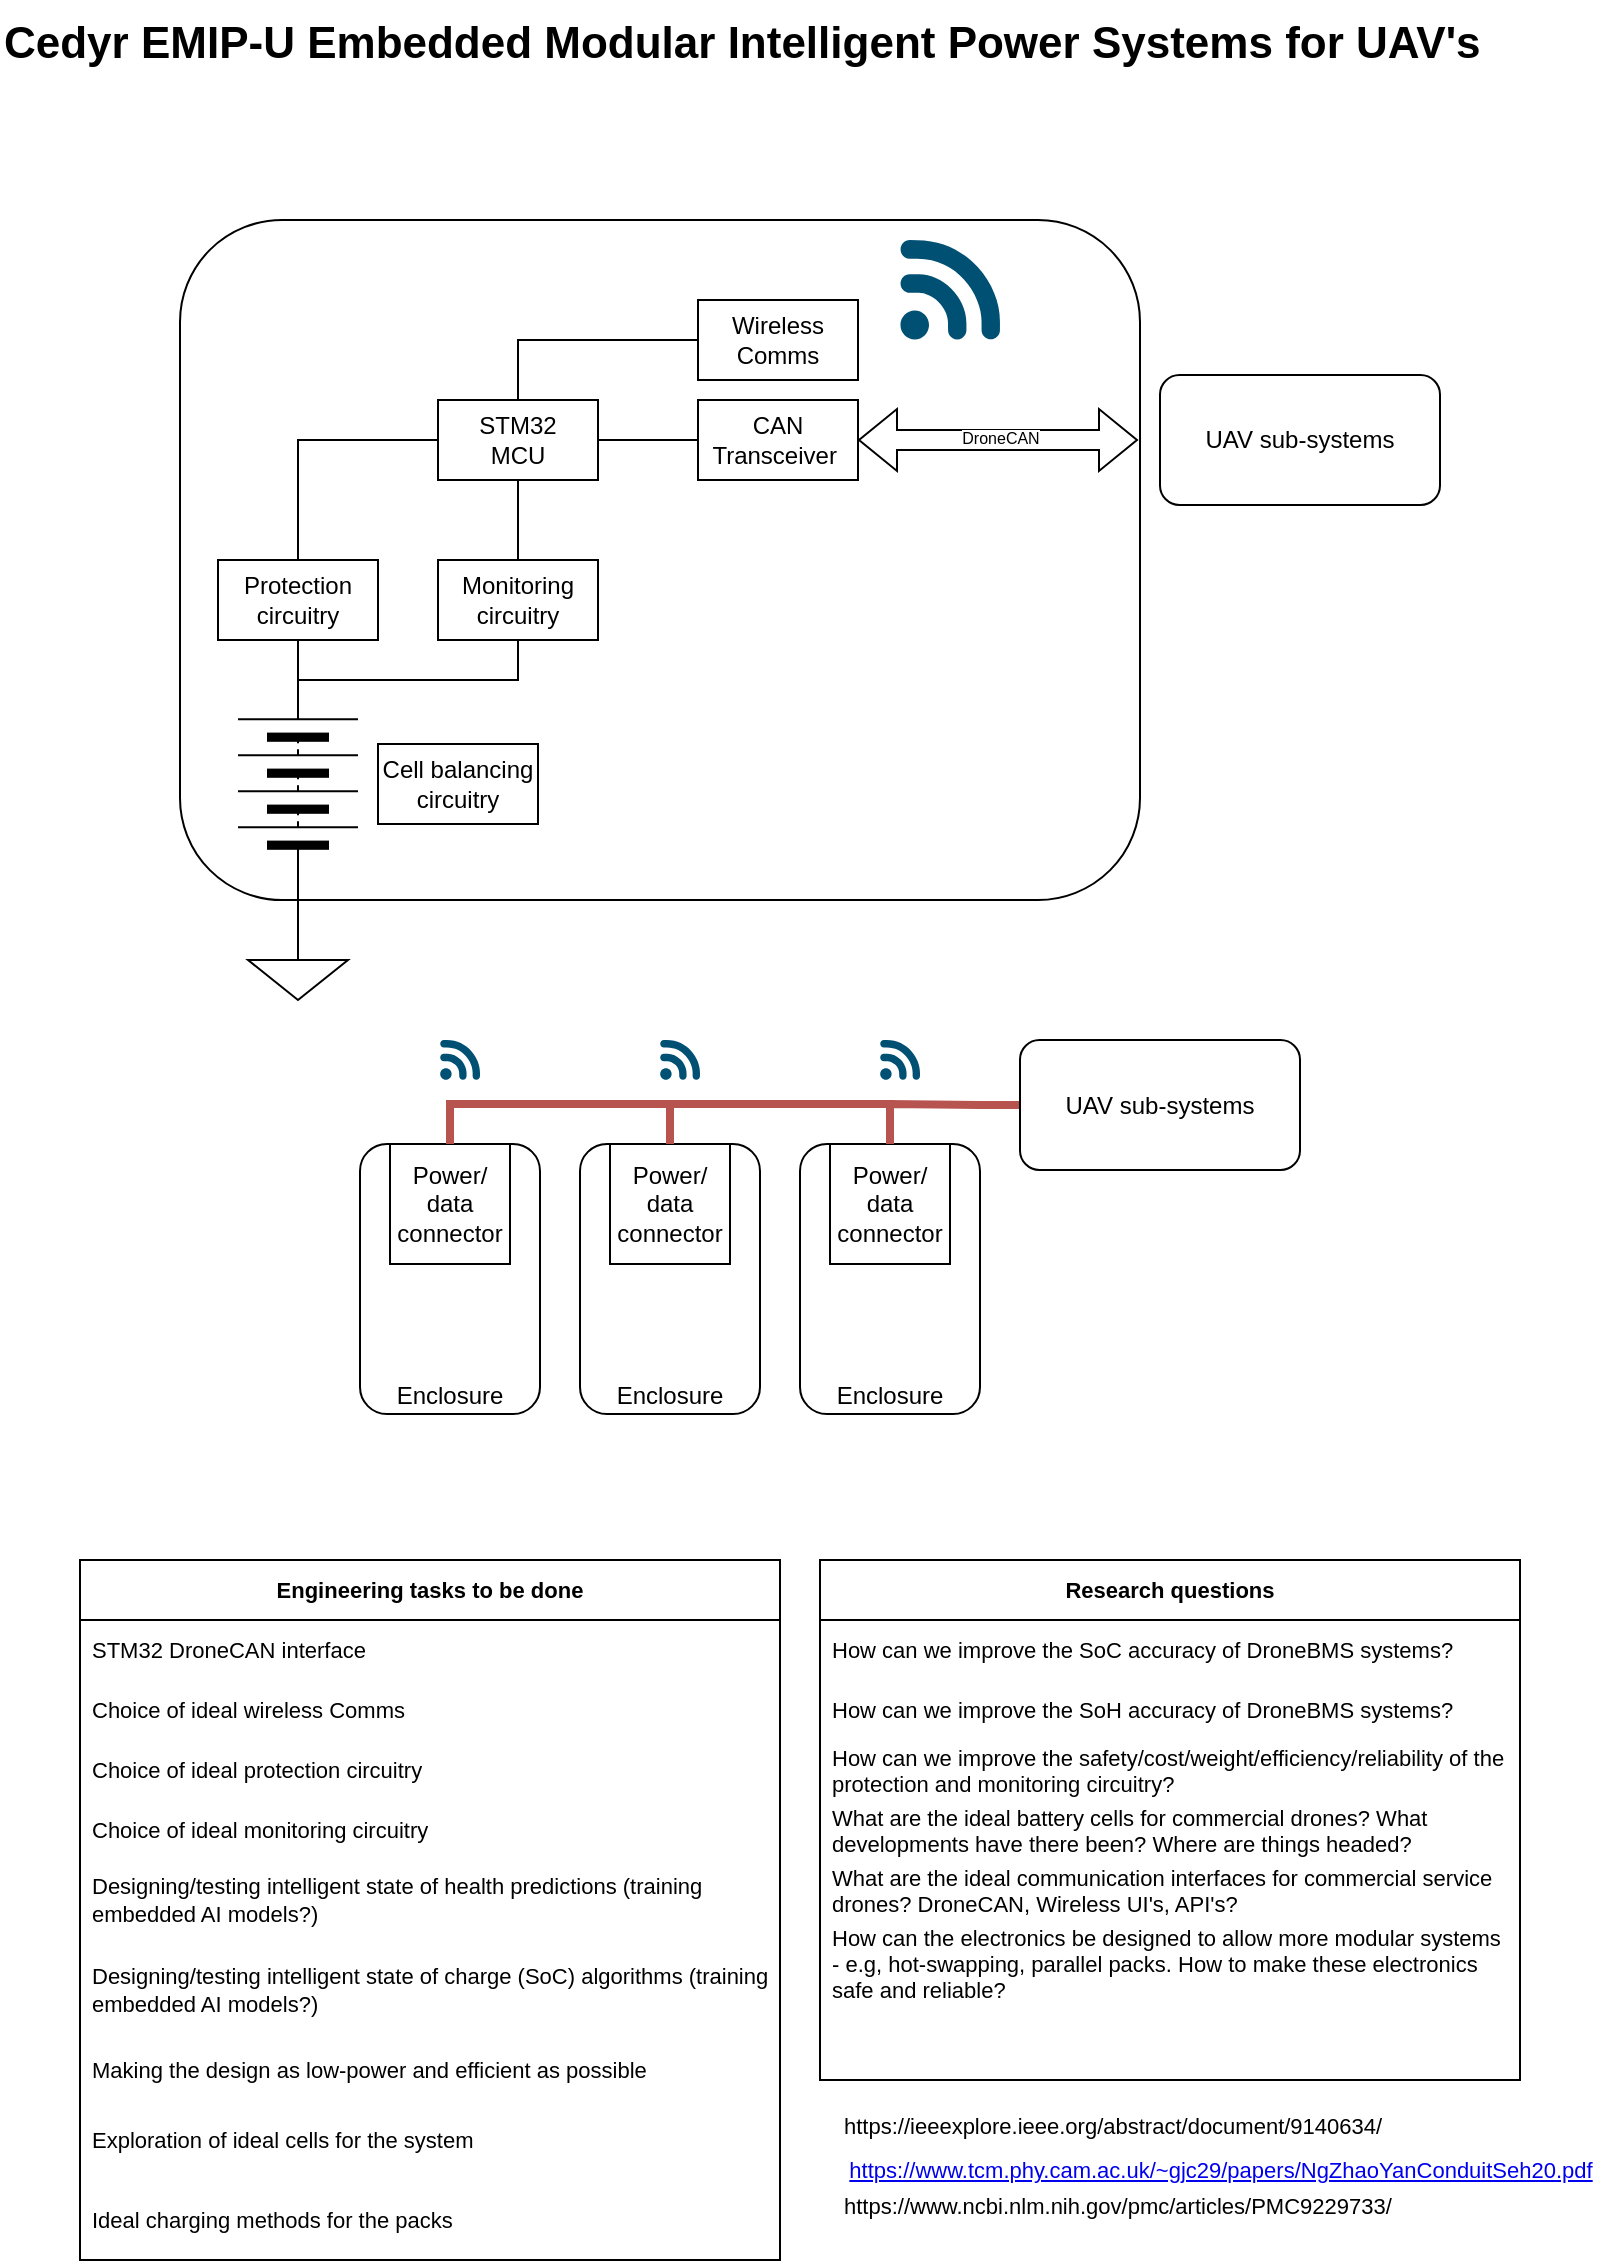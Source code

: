 <mxfile version="21.1.0" type="github">
  <diagram name="Project introduction" id="pe__hUXtVgjO9Dz1FMSX">
    <mxGraphModel dx="1026" dy="691" grid="1" gridSize="10" guides="1" tooltips="1" connect="1" arrows="1" fold="1" page="1" pageScale="1" pageWidth="827" pageHeight="1169" math="0" shadow="0">
      <root>
        <mxCell id="0" />
        <mxCell id="1" parent="0" />
        <mxCell id="lFPvic3o06fYYUPhfODJ-26" style="edgeStyle=orthogonalEdgeStyle;shape=connector;rounded=0;orthogonalLoop=1;jettySize=auto;html=1;exitX=0;exitY=0.5;exitDx=0;exitDy=0;entryX=0.5;entryY=0;entryDx=0;entryDy=0;entryPerimeter=0;labelBackgroundColor=default;strokeColor=default;fontFamily=Helvetica;fontSize=11;fontColor=default;endArrow=none;endFill=0;" parent="1" source="lFPvic3o06fYYUPhfODJ-2" target="lFPvic3o06fYYUPhfODJ-24" edge="1">
          <mxGeometry relative="1" as="geometry" />
        </mxCell>
        <mxCell id="lFPvic3o06fYYUPhfODJ-2" value="" style="pointerEvents=1;verticalLabelPosition=bottom;shadow=0;dashed=0;align=center;html=1;verticalAlign=top;shape=mxgraph.electrical.miscellaneous.batteryStack;rotation=-90;" parent="1" vertex="1">
          <mxGeometry x="139" y="382" width="100" height="60" as="geometry" />
        </mxCell>
        <mxCell id="lFPvic3o06fYYUPhfODJ-3" value="Cell balancing circuitry" style="rounded=0;whiteSpace=wrap;html=1;" parent="1" vertex="1">
          <mxGeometry x="229" y="392" width="80" height="40" as="geometry" />
        </mxCell>
        <mxCell id="lFPvic3o06fYYUPhfODJ-16" style="edgeStyle=orthogonalEdgeStyle;rounded=0;orthogonalLoop=1;jettySize=auto;html=1;exitX=0.5;exitY=1;exitDx=0;exitDy=0;endArrow=none;endFill=0;" parent="1" source="lFPvic3o06fYYUPhfODJ-6" edge="1">
          <mxGeometry relative="1" as="geometry">
            <mxPoint x="189" y="360" as="targetPoint" />
          </mxGeometry>
        </mxCell>
        <mxCell id="lFPvic3o06fYYUPhfODJ-6" value="Protection circuitry" style="rounded=0;whiteSpace=wrap;html=1;" parent="1" vertex="1">
          <mxGeometry x="149" y="300" width="80" height="40" as="geometry" />
        </mxCell>
        <mxCell id="lFPvic3o06fYYUPhfODJ-15" style="edgeStyle=orthogonalEdgeStyle;rounded=0;orthogonalLoop=1;jettySize=auto;html=1;exitX=0.5;exitY=1;exitDx=0;exitDy=0;entryX=0.85;entryY=0.5;entryDx=0;entryDy=0;entryPerimeter=0;endArrow=none;endFill=0;" parent="1" source="lFPvic3o06fYYUPhfODJ-8" target="lFPvic3o06fYYUPhfODJ-2" edge="1">
          <mxGeometry relative="1" as="geometry">
            <Array as="points">
              <mxPoint x="299" y="360" />
              <mxPoint x="189" y="360" />
            </Array>
          </mxGeometry>
        </mxCell>
        <mxCell id="lFPvic3o06fYYUPhfODJ-8" value="Monitoring circuitry" style="rounded=0;whiteSpace=wrap;html=1;" parent="1" vertex="1">
          <mxGeometry x="259" y="300" width="80" height="40" as="geometry" />
        </mxCell>
        <mxCell id="lFPvic3o06fYYUPhfODJ-18" style="edgeStyle=orthogonalEdgeStyle;rounded=0;orthogonalLoop=1;jettySize=auto;html=1;exitX=0;exitY=0.5;exitDx=0;exitDy=0;endArrow=none;endFill=0;" parent="1" source="lFPvic3o06fYYUPhfODJ-17" target="lFPvic3o06fYYUPhfODJ-6" edge="1">
          <mxGeometry relative="1" as="geometry" />
        </mxCell>
        <mxCell id="lFPvic3o06fYYUPhfODJ-19" style="edgeStyle=orthogonalEdgeStyle;shape=connector;rounded=0;orthogonalLoop=1;jettySize=auto;html=1;exitX=0.5;exitY=1;exitDx=0;exitDy=0;entryX=0.5;entryY=0;entryDx=0;entryDy=0;labelBackgroundColor=default;strokeColor=default;fontFamily=Helvetica;fontSize=11;fontColor=default;endArrow=none;endFill=0;" parent="1" source="lFPvic3o06fYYUPhfODJ-17" target="lFPvic3o06fYYUPhfODJ-8" edge="1">
          <mxGeometry relative="1" as="geometry" />
        </mxCell>
        <mxCell id="lFPvic3o06fYYUPhfODJ-21" style="edgeStyle=orthogonalEdgeStyle;shape=connector;rounded=0;orthogonalLoop=1;jettySize=auto;html=1;exitX=1;exitY=0.5;exitDx=0;exitDy=0;entryX=0;entryY=0.5;entryDx=0;entryDy=0;labelBackgroundColor=default;strokeColor=default;fontFamily=Helvetica;fontSize=11;fontColor=default;endArrow=none;endFill=0;" parent="1" source="lFPvic3o06fYYUPhfODJ-17" target="lFPvic3o06fYYUPhfODJ-20" edge="1">
          <mxGeometry relative="1" as="geometry" />
        </mxCell>
        <mxCell id="lFPvic3o06fYYUPhfODJ-23" style="edgeStyle=orthogonalEdgeStyle;shape=connector;rounded=0;orthogonalLoop=1;jettySize=auto;html=1;exitX=0.5;exitY=0;exitDx=0;exitDy=0;entryX=0;entryY=0.5;entryDx=0;entryDy=0;labelBackgroundColor=default;strokeColor=default;fontFamily=Helvetica;fontSize=11;fontColor=default;endArrow=none;endFill=0;" parent="1" source="lFPvic3o06fYYUPhfODJ-17" target="lFPvic3o06fYYUPhfODJ-22" edge="1">
          <mxGeometry relative="1" as="geometry" />
        </mxCell>
        <mxCell id="lFPvic3o06fYYUPhfODJ-17" value="STM32&lt;br&gt;MCU" style="rounded=0;whiteSpace=wrap;html=1;" parent="1" vertex="1">
          <mxGeometry x="259" y="220" width="80" height="40" as="geometry" />
        </mxCell>
        <mxCell id="lFPvic3o06fYYUPhfODJ-20" value="CAN Transceiver&amp;nbsp;" style="rounded=0;whiteSpace=wrap;html=1;" parent="1" vertex="1">
          <mxGeometry x="389" y="220" width="80" height="40" as="geometry" />
        </mxCell>
        <mxCell id="lFPvic3o06fYYUPhfODJ-22" value="Wireless Comms" style="rounded=0;whiteSpace=wrap;html=1;" parent="1" vertex="1">
          <mxGeometry x="389" y="170" width="80" height="40" as="geometry" />
        </mxCell>
        <mxCell id="lFPvic3o06fYYUPhfODJ-24" value="" style="pointerEvents=1;verticalLabelPosition=bottom;shadow=0;dashed=0;align=center;html=1;verticalAlign=top;shape=mxgraph.electrical.signal_sources.signal_ground;fontFamily=Helvetica;fontSize=11;fontColor=default;" parent="1" vertex="1">
          <mxGeometry x="164" y="490" width="50" height="30" as="geometry" />
        </mxCell>
        <mxCell id="lFPvic3o06fYYUPhfODJ-27" value="" style="points=[[0.005,0.09,0],[0.08,0,0],[0.76,0.25,0],[1,0.92,0],[0.91,0.995,0],[0.57,0.995,0],[0.045,0.955,0],[0.005,0.43,0]];verticalLabelPosition=bottom;sketch=0;html=1;verticalAlign=top;aspect=fixed;align=center;pointerEvents=1;shape=mxgraph.cisco19.3g_4g_indicator;fillColor=#005073;strokeColor=none;fontFamily=Helvetica;fontSize=11;fontColor=default;" parent="1" vertex="1">
          <mxGeometry x="490" y="140" width="50" height="50" as="geometry" />
        </mxCell>
        <mxCell id="lFPvic3o06fYYUPhfODJ-28" value="" style="shape=flexArrow;endArrow=classic;startArrow=classic;html=1;rounded=0;labelBackgroundColor=default;strokeColor=default;fontFamily=Helvetica;fontSize=11;fontColor=default;exitX=1;exitY=0.5;exitDx=0;exitDy=0;entryX=0;entryY=0.5;entryDx=0;entryDy=0;" parent="1" source="lFPvic3o06fYYUPhfODJ-20" edge="1">
          <mxGeometry width="100" height="100" relative="1" as="geometry">
            <mxPoint x="479" y="239.66" as="sourcePoint" />
            <mxPoint x="609" y="240" as="targetPoint" />
          </mxGeometry>
        </mxCell>
        <mxCell id="lFPvic3o06fYYUPhfODJ-29" value="DroneCAN" style="edgeLabel;html=1;align=center;verticalAlign=middle;resizable=0;points=[];fontSize=8;fontFamily=Helvetica;fontColor=default;" parent="lFPvic3o06fYYUPhfODJ-28" vertex="1" connectable="0">
          <mxGeometry x="0.19" y="-2" relative="1" as="geometry">
            <mxPoint x="-13" y="-3" as="offset" />
          </mxGeometry>
        </mxCell>
        <mxCell id="lFPvic3o06fYYUPhfODJ-31" value="&lt;b&gt;Engineering tasks to be done&lt;/b&gt;" style="swimlane;fontStyle=0;childLayout=stackLayout;horizontal=1;startSize=30;horizontalStack=0;resizeParent=1;resizeParentMax=0;resizeLast=0;collapsible=1;marginBottom=0;whiteSpace=wrap;html=1;fontFamily=Helvetica;fontSize=11;fontColor=default;" parent="1" vertex="1">
          <mxGeometry x="80" y="800" width="350" height="350" as="geometry" />
        </mxCell>
        <mxCell id="lFPvic3o06fYYUPhfODJ-32" value="STM32 DroneCAN interface" style="text;strokeColor=none;fillColor=none;align=left;verticalAlign=middle;spacingLeft=4;spacingRight=4;overflow=hidden;points=[[0,0.5],[1,0.5]];portConstraint=eastwest;rotatable=0;whiteSpace=wrap;html=1;fontSize=11;fontFamily=Helvetica;fontColor=default;" parent="lFPvic3o06fYYUPhfODJ-31" vertex="1">
          <mxGeometry y="30" width="350" height="30" as="geometry" />
        </mxCell>
        <mxCell id="lFPvic3o06fYYUPhfODJ-33" value="Choice of ideal wireless Comms" style="text;strokeColor=none;fillColor=none;align=left;verticalAlign=middle;spacingLeft=4;spacingRight=4;overflow=hidden;points=[[0,0.5],[1,0.5]];portConstraint=eastwest;rotatable=0;whiteSpace=wrap;html=1;fontSize=11;fontFamily=Helvetica;fontColor=default;" parent="lFPvic3o06fYYUPhfODJ-31" vertex="1">
          <mxGeometry y="60" width="350" height="30" as="geometry" />
        </mxCell>
        <mxCell id="lFPvic3o06fYYUPhfODJ-35" value="Choice of ideal protection circuitry" style="text;strokeColor=none;fillColor=none;align=left;verticalAlign=middle;spacingLeft=4;spacingRight=4;overflow=hidden;points=[[0,0.5],[1,0.5]];portConstraint=eastwest;rotatable=0;whiteSpace=wrap;html=1;fontSize=11;fontFamily=Helvetica;fontColor=default;" parent="lFPvic3o06fYYUPhfODJ-31" vertex="1">
          <mxGeometry y="90" width="350" height="30" as="geometry" />
        </mxCell>
        <mxCell id="lFPvic3o06fYYUPhfODJ-34" value="Choice of ideal monitoring circuitry" style="text;strokeColor=none;fillColor=none;align=left;verticalAlign=middle;spacingLeft=4;spacingRight=4;overflow=hidden;points=[[0,0.5],[1,0.5]];portConstraint=eastwest;rotatable=0;whiteSpace=wrap;html=1;fontSize=11;fontFamily=Helvetica;fontColor=default;" parent="lFPvic3o06fYYUPhfODJ-31" vertex="1">
          <mxGeometry y="120" width="350" height="30" as="geometry" />
        </mxCell>
        <mxCell id="lFPvic3o06fYYUPhfODJ-36" value="Designing/testing intelligent state of health predictions (training embedded AI models?)" style="text;strokeColor=none;fillColor=none;align=left;verticalAlign=middle;spacingLeft=4;spacingRight=4;overflow=hidden;points=[[0,0.5],[1,0.5]];portConstraint=eastwest;rotatable=0;whiteSpace=wrap;html=1;fontSize=11;fontFamily=Helvetica;fontColor=default;" parent="lFPvic3o06fYYUPhfODJ-31" vertex="1">
          <mxGeometry y="150" width="350" height="40" as="geometry" />
        </mxCell>
        <mxCell id="lFPvic3o06fYYUPhfODJ-37" value="Designing/testing intelligent state of charge (SoC) algorithms (training embedded AI models?)" style="text;strokeColor=none;fillColor=none;align=left;verticalAlign=middle;spacingLeft=4;spacingRight=4;overflow=hidden;points=[[0,0.5],[1,0.5]];portConstraint=eastwest;rotatable=0;whiteSpace=wrap;html=1;fontSize=11;fontFamily=Helvetica;fontColor=default;" parent="lFPvic3o06fYYUPhfODJ-31" vertex="1">
          <mxGeometry y="190" width="350" height="50" as="geometry" />
        </mxCell>
        <mxCell id="lFPvic3o06fYYUPhfODJ-38" value="Making the design as low-power and efficient as possible" style="text;strokeColor=none;fillColor=none;align=left;verticalAlign=middle;spacingLeft=4;spacingRight=4;overflow=hidden;points=[[0,0.5],[1,0.5]];portConstraint=eastwest;rotatable=0;whiteSpace=wrap;html=1;fontSize=11;fontFamily=Helvetica;fontColor=default;" parent="lFPvic3o06fYYUPhfODJ-31" vertex="1">
          <mxGeometry y="240" width="350" height="30" as="geometry" />
        </mxCell>
        <mxCell id="lFPvic3o06fYYUPhfODJ-39" value="Exploration of ideal cells for the system" style="text;strokeColor=none;fillColor=none;align=left;verticalAlign=middle;spacingLeft=4;spacingRight=4;overflow=hidden;points=[[0,0.5],[1,0.5]];portConstraint=eastwest;rotatable=0;whiteSpace=wrap;html=1;fontSize=11;fontFamily=Helvetica;fontColor=default;" parent="lFPvic3o06fYYUPhfODJ-31" vertex="1">
          <mxGeometry y="270" width="350" height="40" as="geometry" />
        </mxCell>
        <mxCell id="KD03Aqp7tKg2aX3hajrl-25" value="Ideal charging methods for the packs" style="text;strokeColor=none;fillColor=none;align=left;verticalAlign=middle;spacingLeft=4;spacingRight=4;overflow=hidden;points=[[0,0.5],[1,0.5]];portConstraint=eastwest;rotatable=0;whiteSpace=wrap;html=1;fontSize=11;fontFamily=Helvetica;fontColor=default;" vertex="1" parent="lFPvic3o06fYYUPhfODJ-31">
          <mxGeometry y="310" width="350" height="40" as="geometry" />
        </mxCell>
        <mxCell id="lFPvic3o06fYYUPhfODJ-40" value="&lt;a href=&quot;https://www.tcm.phy.cam.ac.uk/~gjc29/papers/NgZhaoYanConduitSeh20.pdf&quot;&gt;https://www.tcm.phy.cam.ac.uk/~gjc29/papers/NgZhaoYanConduitSeh20.pdf&lt;/a&gt;" style="text;html=1;align=center;verticalAlign=middle;resizable=0;points=[];autosize=1;strokeColor=none;fillColor=none;fontSize=11;fontFamily=Helvetica;fontColor=default;" parent="1" vertex="1">
          <mxGeometry x="450" y="1090" width="400" height="30" as="geometry" />
        </mxCell>
        <UserObject label="https://www.ncbi.nlm.nih.gov/pmc/articles/PMC9229733/&amp;nbsp;&lt;br&gt;" link="https://www.ncbi.nlm.nih.gov/pmc/articles/PMC9229733/" id="lFPvic3o06fYYUPhfODJ-41">
          <mxCell style="text;whiteSpace=wrap;html=1;fontSize=11;fontFamily=Helvetica;fontColor=default;" parent="1" vertex="1">
            <mxGeometry x="460" y="1110" width="310" height="40" as="geometry" />
          </mxCell>
        </UserObject>
        <UserObject label="https://ieeexplore.ieee.org/abstract/document/9140634/" link="https://ieeexplore.ieee.org/abstract/document/9140634/" id="lFPvic3o06fYYUPhfODJ-43">
          <mxCell style="text;whiteSpace=wrap;html=1;fontSize=11;fontFamily=Helvetica;fontColor=default;" parent="1" vertex="1">
            <mxGeometry x="460" y="1070" width="300" height="40" as="geometry" />
          </mxCell>
        </UserObject>
        <mxCell id="0Y5zSbdFdvqxGXj1xTXD-3" value="&lt;b style=&quot;font-size: 22px;&quot;&gt;Cedyr EMIP-U Embedded Modular Intelligent Power Systems for UAV&#39;s&lt;/b&gt;" style="text;whiteSpace=wrap;html=1;fontSize=24;fontFamily=Helvetica;fontColor=default;" parent="1" vertex="1">
          <mxGeometry x="40" y="20" width="760" height="40" as="geometry" />
        </mxCell>
        <mxCell id="KD03Aqp7tKg2aX3hajrl-1" value="&lt;b&gt;Research questions&lt;/b&gt;" style="swimlane;fontStyle=0;childLayout=stackLayout;horizontal=1;startSize=30;horizontalStack=0;resizeParent=1;resizeParentMax=0;resizeLast=0;collapsible=1;marginBottom=0;whiteSpace=wrap;html=1;fontFamily=Helvetica;fontSize=11;fontColor=default;" vertex="1" parent="1">
          <mxGeometry x="450" y="800" width="350" height="260" as="geometry" />
        </mxCell>
        <mxCell id="KD03Aqp7tKg2aX3hajrl-2" value="How can we improve the SoC accuracy of DroneBMS systems?" style="text;strokeColor=none;fillColor=none;align=left;verticalAlign=middle;spacingLeft=4;spacingRight=4;overflow=hidden;points=[[0,0.5],[1,0.5]];portConstraint=eastwest;rotatable=0;whiteSpace=wrap;html=1;fontSize=11;fontFamily=Helvetica;fontColor=default;" vertex="1" parent="KD03Aqp7tKg2aX3hajrl-1">
          <mxGeometry y="30" width="350" height="30" as="geometry" />
        </mxCell>
        <mxCell id="KD03Aqp7tKg2aX3hajrl-3" value="How can we improve the SoH accuracy of DroneBMS systems?" style="text;strokeColor=none;fillColor=none;align=left;verticalAlign=middle;spacingLeft=4;spacingRight=4;overflow=hidden;points=[[0,0.5],[1,0.5]];portConstraint=eastwest;rotatable=0;whiteSpace=wrap;html=1;fontSize=11;fontFamily=Helvetica;fontColor=default;" vertex="1" parent="KD03Aqp7tKg2aX3hajrl-1">
          <mxGeometry y="60" width="350" height="30" as="geometry" />
        </mxCell>
        <mxCell id="KD03Aqp7tKg2aX3hajrl-4" value="How can we improve the safety/cost/weight/efficiency/reliability of the protection and monitoring circuitry?" style="text;strokeColor=none;fillColor=none;align=left;verticalAlign=middle;spacingLeft=4;spacingRight=4;overflow=hidden;points=[[0,0.5],[1,0.5]];portConstraint=eastwest;rotatable=0;whiteSpace=wrap;html=1;fontSize=11;fontFamily=Helvetica;fontColor=default;" vertex="1" parent="KD03Aqp7tKg2aX3hajrl-1">
          <mxGeometry y="90" width="350" height="30" as="geometry" />
        </mxCell>
        <mxCell id="KD03Aqp7tKg2aX3hajrl-10" value="What are the ideal battery cells for commercial drones? What developments have there been? Where are things headed?" style="text;strokeColor=none;fillColor=none;align=left;verticalAlign=middle;spacingLeft=4;spacingRight=4;overflow=hidden;points=[[0,0.5],[1,0.5]];portConstraint=eastwest;rotatable=0;whiteSpace=wrap;html=1;fontSize=11;fontFamily=Helvetica;fontColor=default;" vertex="1" parent="KD03Aqp7tKg2aX3hajrl-1">
          <mxGeometry y="120" width="350" height="30" as="geometry" />
        </mxCell>
        <mxCell id="KD03Aqp7tKg2aX3hajrl-11" value="What are the ideal communication interfaces for commercial service drones? DroneCAN, Wireless UI&#39;s, API&#39;s?" style="text;strokeColor=none;fillColor=none;align=left;verticalAlign=middle;spacingLeft=4;spacingRight=4;overflow=hidden;points=[[0,0.5],[1,0.5]];portConstraint=eastwest;rotatable=0;whiteSpace=wrap;html=1;fontSize=11;fontFamily=Helvetica;fontColor=default;" vertex="1" parent="KD03Aqp7tKg2aX3hajrl-1">
          <mxGeometry y="150" width="350" height="30" as="geometry" />
        </mxCell>
        <mxCell id="KD03Aqp7tKg2aX3hajrl-12" value="How can the electronics be designed to allow more modular systems - e.g, hot-swapping, parallel packs. How to make these electronics safe and reliable?" style="text;strokeColor=none;fillColor=none;align=left;verticalAlign=middle;spacingLeft=4;spacingRight=4;overflow=hidden;points=[[0,0.5],[1,0.5]];portConstraint=eastwest;rotatable=0;whiteSpace=wrap;html=1;fontSize=11;fontFamily=Helvetica;fontColor=default;" vertex="1" parent="KD03Aqp7tKg2aX3hajrl-1">
          <mxGeometry y="180" width="350" height="40" as="geometry" />
        </mxCell>
        <mxCell id="KD03Aqp7tKg2aX3hajrl-13" style="text;strokeColor=none;fillColor=none;align=left;verticalAlign=middle;spacingLeft=4;spacingRight=4;overflow=hidden;points=[[0,0.5],[1,0.5]];portConstraint=eastwest;rotatable=0;whiteSpace=wrap;html=1;fontSize=11;fontFamily=Helvetica;fontColor=default;" vertex="1" parent="KD03Aqp7tKg2aX3hajrl-1">
          <mxGeometry y="220" width="350" height="40" as="geometry" />
        </mxCell>
        <mxCell id="KD03Aqp7tKg2aX3hajrl-28" value="" style="group" vertex="1" connectable="0" parent="1">
          <mxGeometry x="220" y="540" width="470" height="187" as="geometry" />
        </mxCell>
        <mxCell id="KD03Aqp7tKg2aX3hajrl-15" value="Power/&lt;br&gt;data connector" style="rounded=0;whiteSpace=wrap;html=1;" vertex="1" parent="KD03Aqp7tKg2aX3hajrl-28">
          <mxGeometry x="15" y="52" width="60" height="60" as="geometry" />
        </mxCell>
        <mxCell id="KD03Aqp7tKg2aX3hajrl-18" value="Enclosure" style="rounded=1;whiteSpace=wrap;html=1;verticalAlign=bottom;fillColor=none;" vertex="1" parent="KD03Aqp7tKg2aX3hajrl-28">
          <mxGeometry y="52" width="90" height="135" as="geometry" />
        </mxCell>
        <mxCell id="KD03Aqp7tKg2aX3hajrl-19" value="Power/&lt;br&gt;data connector" style="rounded=0;whiteSpace=wrap;html=1;" vertex="1" parent="KD03Aqp7tKg2aX3hajrl-28">
          <mxGeometry x="125" y="52" width="60" height="60" as="geometry" />
        </mxCell>
        <mxCell id="KD03Aqp7tKg2aX3hajrl-20" value="Enclosure" style="rounded=1;whiteSpace=wrap;html=1;verticalAlign=bottom;fillColor=none;" vertex="1" parent="KD03Aqp7tKg2aX3hajrl-28">
          <mxGeometry x="110" y="52" width="90" height="135" as="geometry" />
        </mxCell>
        <mxCell id="KD03Aqp7tKg2aX3hajrl-23" style="edgeStyle=orthogonalEdgeStyle;rounded=0;orthogonalLoop=1;jettySize=auto;html=1;exitX=0.5;exitY=0;exitDx=0;exitDy=0;entryX=0.5;entryY=0;entryDx=0;entryDy=0;endArrow=none;endFill=0;strokeWidth=4;fillColor=#f8cecc;strokeColor=#b85450;" edge="1" parent="KD03Aqp7tKg2aX3hajrl-28" source="KD03Aqp7tKg2aX3hajrl-18" target="KD03Aqp7tKg2aX3hajrl-20">
          <mxGeometry relative="1" as="geometry" />
        </mxCell>
        <mxCell id="KD03Aqp7tKg2aX3hajrl-21" value="Power/&lt;br&gt;data connector" style="rounded=0;whiteSpace=wrap;html=1;" vertex="1" parent="KD03Aqp7tKg2aX3hajrl-28">
          <mxGeometry x="235" y="52" width="60" height="60" as="geometry" />
        </mxCell>
        <mxCell id="KD03Aqp7tKg2aX3hajrl-22" value="Enclosure" style="rounded=1;whiteSpace=wrap;html=1;verticalAlign=bottom;fillColor=none;" vertex="1" parent="KD03Aqp7tKg2aX3hajrl-28">
          <mxGeometry x="220" y="52" width="90" height="135" as="geometry" />
        </mxCell>
        <mxCell id="KD03Aqp7tKg2aX3hajrl-24" style="edgeStyle=orthogonalEdgeStyle;rounded=0;orthogonalLoop=1;jettySize=auto;html=1;exitX=0.5;exitY=0;exitDx=0;exitDy=0;entryX=0.5;entryY=0;entryDx=0;entryDy=0;endArrow=none;endFill=0;strokeWidth=4;fillColor=#f8cecc;strokeColor=#b85450;" edge="1" parent="KD03Aqp7tKg2aX3hajrl-28" source="KD03Aqp7tKg2aX3hajrl-20" target="KD03Aqp7tKg2aX3hajrl-22">
          <mxGeometry relative="1" as="geometry" />
        </mxCell>
        <mxCell id="KD03Aqp7tKg2aX3hajrl-27" style="edgeStyle=orthogonalEdgeStyle;shape=connector;rounded=0;orthogonalLoop=1;jettySize=auto;html=1;exitX=0;exitY=0.5;exitDx=0;exitDy=0;entryX=0.5;entryY=0;entryDx=0;entryDy=0;labelBackgroundColor=default;strokeColor=#b85450;fontFamily=Helvetica;fontSize=11;fontColor=default;endArrow=none;endFill=0;strokeWidth=4;fillColor=#f8cecc;" edge="1" parent="KD03Aqp7tKg2aX3hajrl-28" source="KD03Aqp7tKg2aX3hajrl-26" target="KD03Aqp7tKg2aX3hajrl-22">
          <mxGeometry relative="1" as="geometry" />
        </mxCell>
        <mxCell id="KD03Aqp7tKg2aX3hajrl-26" value="UAV sub-systems" style="rounded=1;whiteSpace=wrap;html=1;verticalAlign=middle;fillColor=none;" vertex="1" parent="KD03Aqp7tKg2aX3hajrl-28">
          <mxGeometry x="330" width="140" height="65" as="geometry" />
        </mxCell>
        <mxCell id="KD03Aqp7tKg2aX3hajrl-35" value="" style="points=[[0.005,0.09,0],[0.08,0,0],[0.76,0.25,0],[1,0.92,0],[0.91,0.995,0],[0.57,0.995,0],[0.045,0.955,0],[0.005,0.43,0]];verticalLabelPosition=bottom;sketch=0;html=1;verticalAlign=top;aspect=fixed;align=center;pointerEvents=1;shape=mxgraph.cisco19.3g_4g_indicator;fillColor=#005073;strokeColor=none;fontFamily=Helvetica;fontSize=11;fontColor=default;" vertex="1" parent="KD03Aqp7tKg2aX3hajrl-28">
          <mxGeometry x="40" width="20" height="20" as="geometry" />
        </mxCell>
        <mxCell id="KD03Aqp7tKg2aX3hajrl-36" value="" style="points=[[0.005,0.09,0],[0.08,0,0],[0.76,0.25,0],[1,0.92,0],[0.91,0.995,0],[0.57,0.995,0],[0.045,0.955,0],[0.005,0.43,0]];verticalLabelPosition=bottom;sketch=0;html=1;verticalAlign=top;aspect=fixed;align=center;pointerEvents=1;shape=mxgraph.cisco19.3g_4g_indicator;fillColor=#005073;strokeColor=none;fontFamily=Helvetica;fontSize=11;fontColor=default;" vertex="1" parent="KD03Aqp7tKg2aX3hajrl-28">
          <mxGeometry x="150" width="20" height="20" as="geometry" />
        </mxCell>
        <mxCell id="KD03Aqp7tKg2aX3hajrl-37" value="" style="points=[[0.005,0.09,0],[0.08,0,0],[0.76,0.25,0],[1,0.92,0],[0.91,0.995,0],[0.57,0.995,0],[0.045,0.955,0],[0.005,0.43,0]];verticalLabelPosition=bottom;sketch=0;html=1;verticalAlign=top;aspect=fixed;align=center;pointerEvents=1;shape=mxgraph.cisco19.3g_4g_indicator;fillColor=#005073;strokeColor=none;fontFamily=Helvetica;fontSize=11;fontColor=default;" vertex="1" parent="KD03Aqp7tKg2aX3hajrl-28">
          <mxGeometry x="260" width="20" height="20" as="geometry" />
        </mxCell>
        <mxCell id="KD03Aqp7tKg2aX3hajrl-29" value="UAV sub-systems" style="rounded=1;whiteSpace=wrap;html=1;verticalAlign=middle;fillColor=none;" vertex="1" parent="1">
          <mxGeometry x="620" y="207.5" width="140" height="65" as="geometry" />
        </mxCell>
        <mxCell id="KD03Aqp7tKg2aX3hajrl-30" value="" style="rounded=1;whiteSpace=wrap;html=1;fontFamily=Helvetica;fontSize=11;fontColor=default;fillColor=none;" vertex="1" parent="1">
          <mxGeometry x="130" y="130" width="480" height="340" as="geometry" />
        </mxCell>
      </root>
    </mxGraphModel>
  </diagram>
</mxfile>
